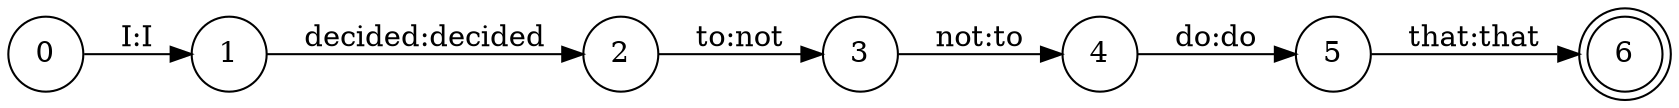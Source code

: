 digraph G {
        rankdir=LR;
        node [shape=circle];
        0 -> 1 [label="I:I"];
        1 -> 2 [label="decided:decided"];
        2 -> 3 [label="to:not"];
        3 -> 4 [label="not:to"];
        4 -> 5 [label="do:do"];
        5 -> 6 [label="that:that"];
        6 [peripheries=2]
}
